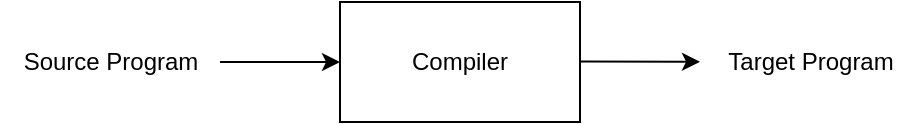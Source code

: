 <mxfile version="20.3.0" type="device"><diagram id="EgfV-X8nBFoivsyxwYti" name="Page-1"><mxGraphModel dx="677" dy="416" grid="1" gridSize="10" guides="1" tooltips="1" connect="1" arrows="1" fold="1" page="1" pageScale="1" pageWidth="850" pageHeight="1100" math="0" shadow="0"><root><mxCell id="0"/><mxCell id="1" parent="0"/><mxCell id="sIJ9ohhr_-65fopiPx2Y-1" value="Compiler" style="rounded=0;whiteSpace=wrap;html=1;" vertex="1" parent="1"><mxGeometry x="360" y="420" width="120" height="60" as="geometry"/></mxCell><mxCell id="sIJ9ohhr_-65fopiPx2Y-2" value="Source Program" style="text;html=1;align=center;verticalAlign=middle;resizable=0;points=[];autosize=1;strokeColor=none;fillColor=none;" vertex="1" parent="1"><mxGeometry x="190" y="435" width="110" height="30" as="geometry"/></mxCell><mxCell id="sIJ9ohhr_-65fopiPx2Y-3" value="Target Program" style="text;html=1;align=center;verticalAlign=middle;resizable=0;points=[];autosize=1;strokeColor=none;fillColor=none;" vertex="1" parent="1"><mxGeometry x="540" y="435" width="110" height="30" as="geometry"/></mxCell><mxCell id="sIJ9ohhr_-65fopiPx2Y-4" value="" style="endArrow=classic;html=1;rounded=0;exitX=1;exitY=0.5;exitDx=0;exitDy=0;exitPerimeter=0;entryX=0;entryY=0.5;entryDx=0;entryDy=0;" edge="1" parent="1" source="sIJ9ohhr_-65fopiPx2Y-2" target="sIJ9ohhr_-65fopiPx2Y-1"><mxGeometry width="50" height="50" relative="1" as="geometry"><mxPoint x="410" y="460" as="sourcePoint"/><mxPoint x="460" y="410" as="targetPoint"/></mxGeometry></mxCell><mxCell id="sIJ9ohhr_-65fopiPx2Y-5" value="" style="endArrow=classic;html=1;rounded=0;exitX=1;exitY=0.5;exitDx=0;exitDy=0;exitPerimeter=0;" edge="1" parent="1" target="sIJ9ohhr_-65fopiPx2Y-3"><mxGeometry width="50" height="50" relative="1" as="geometry"><mxPoint x="480" y="449.8" as="sourcePoint"/><mxPoint x="540" y="449.8" as="targetPoint"/></mxGeometry></mxCell></root></mxGraphModel></diagram></mxfile>